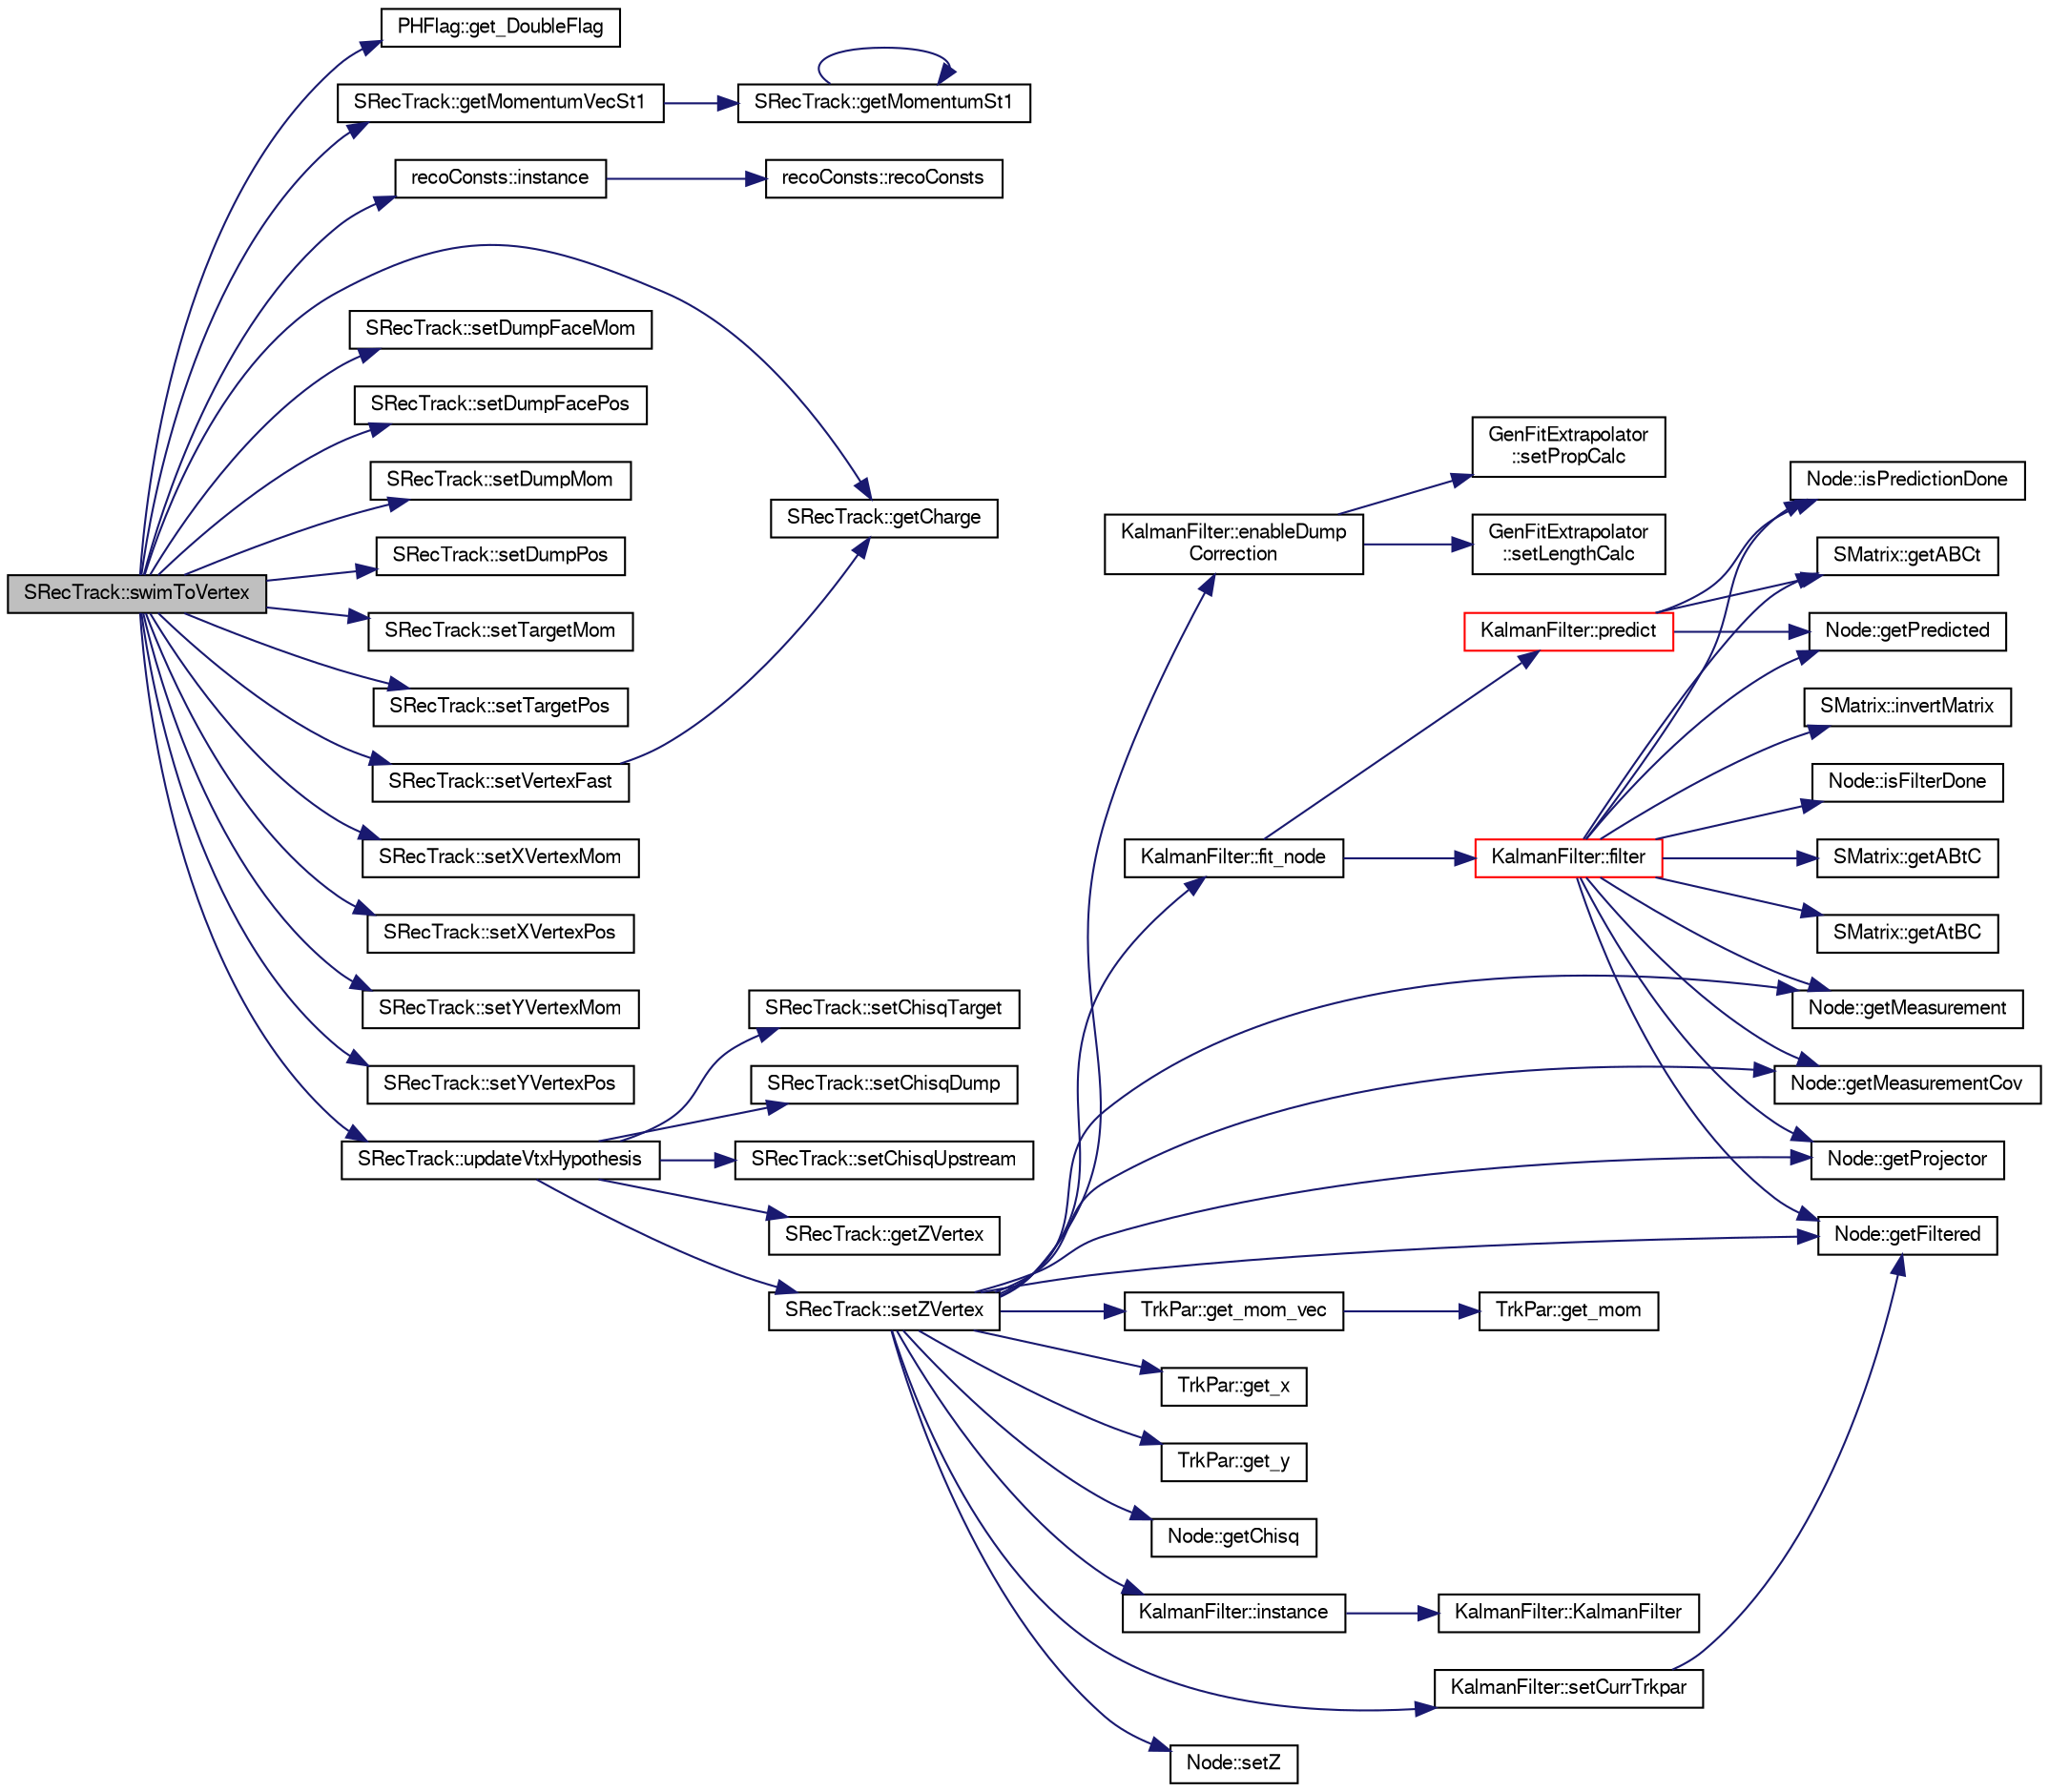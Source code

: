 digraph "SRecTrack::swimToVertex"
{
  bgcolor="transparent";
  edge [fontname="FreeSans",fontsize="10",labelfontname="FreeSans",labelfontsize="10"];
  node [fontname="FreeSans",fontsize="10",shape=record];
  rankdir="LR";
  Node1 [label="SRecTrack::swimToVertex",height=0.2,width=0.4,color="black", fillcolor="grey75", style="filled" fontcolor="black"];
  Node1 -> Node2 [color="midnightblue",fontsize="10",style="solid",fontname="FreeSans"];
  Node2 [label="PHFlag::get_DoubleFlag",height=0.2,width=0.4,color="black",URL="$d1/da8/classPHFlag.html#afa50d9e51a9e09d77201a9816d414dba"];
  Node1 -> Node3 [color="midnightblue",fontsize="10",style="solid",fontname="FreeSans"];
  Node3 [label="SRecTrack::getCharge",height=0.2,width=0.4,color="black",URL="$d6/db1/classSRecTrack.html#adaa99bd36a3a352621c57aaa0a7b09f5",tooltip="Gets. "];
  Node1 -> Node4 [color="midnightblue",fontsize="10",style="solid",fontname="FreeSans"];
  Node4 [label="SRecTrack::getMomentumVecSt1",height=0.2,width=0.4,color="black",URL="$d6/db1/classSRecTrack.html#a2a007d7332133ca35e214ff4daf823fc"];
  Node4 -> Node5 [color="midnightblue",fontsize="10",style="solid",fontname="FreeSans"];
  Node5 [label="SRecTrack::getMomentumSt1",height=0.2,width=0.4,color="black",URL="$d6/db1/classSRecTrack.html#afa3ff6014155b5e5c09f6be4f4ae1fe9"];
  Node5 -> Node5 [color="midnightblue",fontsize="10",style="solid",fontname="FreeSans"];
  Node1 -> Node6 [color="midnightblue",fontsize="10",style="solid",fontname="FreeSans"];
  Node6 [label="recoConsts::instance",height=0.2,width=0.4,color="black",URL="$d8/d14/classrecoConsts.html#ae69a5c29a7199ba16d0e537158618802"];
  Node6 -> Node7 [color="midnightblue",fontsize="10",style="solid",fontname="FreeSans"];
  Node7 [label="recoConsts::recoConsts",height=0.2,width=0.4,color="black",URL="$d8/d14/classrecoConsts.html#ae882d6adc62f783ec78114fe3dee3c24"];
  Node1 -> Node8 [color="midnightblue",fontsize="10",style="solid",fontname="FreeSans"];
  Node8 [label="SRecTrack::setDumpFaceMom",height=0.2,width=0.4,color="black",URL="$d6/db1/classSRecTrack.html#a97f14d4d94109188610b2578e497e9d0"];
  Node1 -> Node9 [color="midnightblue",fontsize="10",style="solid",fontname="FreeSans"];
  Node9 [label="SRecTrack::setDumpFacePos",height=0.2,width=0.4,color="black",URL="$d6/db1/classSRecTrack.html#adb92afda44b4b222f194d0d461b34ca6"];
  Node1 -> Node10 [color="midnightblue",fontsize="10",style="solid",fontname="FreeSans"];
  Node10 [label="SRecTrack::setDumpMom",height=0.2,width=0.4,color="black",URL="$d6/db1/classSRecTrack.html#ac336617813707b6688244e9f4c549e70"];
  Node1 -> Node11 [color="midnightblue",fontsize="10",style="solid",fontname="FreeSans"];
  Node11 [label="SRecTrack::setDumpPos",height=0.2,width=0.4,color="black",URL="$d6/db1/classSRecTrack.html#a4046b82d7e69487ed949c2090431c5d2"];
  Node1 -> Node12 [color="midnightblue",fontsize="10",style="solid",fontname="FreeSans"];
  Node12 [label="SRecTrack::setTargetMom",height=0.2,width=0.4,color="black",URL="$d6/db1/classSRecTrack.html#ab07b075a7238d76066d921f0bc658e3d"];
  Node1 -> Node13 [color="midnightblue",fontsize="10",style="solid",fontname="FreeSans"];
  Node13 [label="SRecTrack::setTargetPos",height=0.2,width=0.4,color="black",URL="$d6/db1/classSRecTrack.html#a4a471eac65004372029ddc641798cae1"];
  Node1 -> Node14 [color="midnightblue",fontsize="10",style="solid",fontname="FreeSans"];
  Node14 [label="SRecTrack::setVertexFast",height=0.2,width=0.4,color="black",URL="$d6/db1/classSRecTrack.html#aee4c662216abc8bcb4fb88ea0daf9a0c",tooltip="Plain setting, no KF-related stuff. "];
  Node14 -> Node3 [color="midnightblue",fontsize="10",style="solid",fontname="FreeSans"];
  Node1 -> Node15 [color="midnightblue",fontsize="10",style="solid",fontname="FreeSans"];
  Node15 [label="SRecTrack::setXVertexMom",height=0.2,width=0.4,color="black",URL="$d6/db1/classSRecTrack.html#aa6357dde3dff61b51194ba1a94157171"];
  Node1 -> Node16 [color="midnightblue",fontsize="10",style="solid",fontname="FreeSans"];
  Node16 [label="SRecTrack::setXVertexPos",height=0.2,width=0.4,color="black",URL="$d6/db1/classSRecTrack.html#a7233ece37574bb58366394285995b6f6"];
  Node1 -> Node17 [color="midnightblue",fontsize="10",style="solid",fontname="FreeSans"];
  Node17 [label="SRecTrack::setYVertexMom",height=0.2,width=0.4,color="black",URL="$d6/db1/classSRecTrack.html#a7852144ea3c5017d59948a606a7c6bf3"];
  Node1 -> Node18 [color="midnightblue",fontsize="10",style="solid",fontname="FreeSans"];
  Node18 [label="SRecTrack::setYVertexPos",height=0.2,width=0.4,color="black",URL="$d6/db1/classSRecTrack.html#a61fc423625b343f12a6cb46d3cf5b879"];
  Node1 -> Node19 [color="midnightblue",fontsize="10",style="solid",fontname="FreeSans"];
  Node19 [label="SRecTrack::updateVtxHypothesis",height=0.2,width=0.4,color="black",URL="$d6/db1/classSRecTrack.html#ad6b6be2adfcd60d2442306cda12cdc0c"];
  Node19 -> Node20 [color="midnightblue",fontsize="10",style="solid",fontname="FreeSans"];
  Node20 [label="SRecTrack::setZVertex",height=0.2,width=0.4,color="black",URL="$d6/db1/classSRecTrack.html#a4e6933a5892c3e5fd593046ac3ee94a5"];
  Node20 -> Node21 [color="midnightblue",fontsize="10",style="solid",fontname="FreeSans"];
  Node21 [label="KalmanFilter::enableDump\lCorrection",height=0.2,width=0.4,color="black",URL="$d6/d2a/classKalmanFilter.html#aa8071f1a779f51acd7790c731ec9fca2",tooltip="Enable the dump mode: stop calc prop matrix, start calc travel length. "];
  Node21 -> Node22 [color="midnightblue",fontsize="10",style="solid",fontname="FreeSans"];
  Node22 [label="GenFitExtrapolator\l::setLengthCalc",height=0.2,width=0.4,color="black",URL="$d1/d3d/classGenFitExtrapolator.html#acac6549d516c6784082967ffed07b848"];
  Node21 -> Node23 [color="midnightblue",fontsize="10",style="solid",fontname="FreeSans"];
  Node23 [label="GenFitExtrapolator\l::setPropCalc",height=0.2,width=0.4,color="black",URL="$d1/d3d/classGenFitExtrapolator.html#a39eec48c004525ea9b2ac216b85507ab",tooltip="External control of modes. "];
  Node20 -> Node24 [color="midnightblue",fontsize="10",style="solid",fontname="FreeSans"];
  Node24 [label="KalmanFilter::fit_node",height=0.2,width=0.4,color="black",URL="$d6/d2a/classKalmanFilter.html#a9c77cbaf604c1adc5e0e12ef3463d37c",tooltip="Fit one node. "];
  Node24 -> Node25 [color="midnightblue",fontsize="10",style="solid",fontname="FreeSans"];
  Node25 [label="KalmanFilter::filter",height=0.2,width=0.4,color="red",URL="$d6/d2a/classKalmanFilter.html#a06b2c6aa660f89c5f30e164b0a29512c"];
  Node25 -> Node26 [color="midnightblue",fontsize="10",style="solid",fontname="FreeSans"];
  Node26 [label="SMatrix::getABCt",height=0.2,width=0.4,color="black",URL="$d9/db7/classSMatrix.html#a5b825aefb91608b827fbb652501eaecc"];
  Node25 -> Node27 [color="midnightblue",fontsize="10",style="solid",fontname="FreeSans"];
  Node27 [label="SMatrix::getABtC",height=0.2,width=0.4,color="black",URL="$d9/db7/classSMatrix.html#a03a7887eb40e088b798124c6cc6fe526"];
  Node25 -> Node28 [color="midnightblue",fontsize="10",style="solid",fontname="FreeSans"];
  Node28 [label="SMatrix::getAtBC",height=0.2,width=0.4,color="black",URL="$d9/db7/classSMatrix.html#a92895b3c0152de2335f0c60b6ccdc60e"];
  Node25 -> Node29 [color="midnightblue",fontsize="10",style="solid",fontname="FreeSans"];
  Node29 [label="Node::getFiltered",height=0.2,width=0.4,color="black",URL="$df/dd0/classNode.html#ab483dc1ccfa5a0dc9ba876ee9a2134c9"];
  Node25 -> Node30 [color="midnightblue",fontsize="10",style="solid",fontname="FreeSans"];
  Node30 [label="Node::getMeasurement",height=0.2,width=0.4,color="black",URL="$df/dd0/classNode.html#a4e6f7c1350b1445ca9b9221cb709dbcb"];
  Node25 -> Node31 [color="midnightblue",fontsize="10",style="solid",fontname="FreeSans"];
  Node31 [label="Node::getMeasurementCov",height=0.2,width=0.4,color="black",URL="$df/dd0/classNode.html#aba6dd9d4c392f430d1c93d4af381dbaa"];
  Node25 -> Node32 [color="midnightblue",fontsize="10",style="solid",fontname="FreeSans"];
  Node32 [label="Node::getPredicted",height=0.2,width=0.4,color="black",URL="$df/dd0/classNode.html#a49001f3ff76ccd0091837d333f8698f8",tooltip="Gets. "];
  Node25 -> Node33 [color="midnightblue",fontsize="10",style="solid",fontname="FreeSans"];
  Node33 [label="Node::getProjector",height=0.2,width=0.4,color="black",URL="$df/dd0/classNode.html#ab276ce7246c8434b058236346dc121fd"];
  Node25 -> Node34 [color="midnightblue",fontsize="10",style="solid",fontname="FreeSans"];
  Node34 [label="SMatrix::invertMatrix",height=0.2,width=0.4,color="black",URL="$d9/db7/classSMatrix.html#ac07d7810681bd4683b433c29187d7a5a"];
  Node25 -> Node35 [color="midnightblue",fontsize="10",style="solid",fontname="FreeSans"];
  Node35 [label="Node::isFilterDone",height=0.2,width=0.4,color="black",URL="$df/dd0/classNode.html#a35fb6b17a2553e4ff684f9cbd1e9a72c"];
  Node25 -> Node36 [color="midnightblue",fontsize="10",style="solid",fontname="FreeSans"];
  Node36 [label="Node::isPredictionDone",height=0.2,width=0.4,color="black",URL="$df/dd0/classNode.html#a85c7247d8b700b6e836479d7666467e4"];
  Node24 -> Node37 [color="midnightblue",fontsize="10",style="solid",fontname="FreeSans"];
  Node37 [label="KalmanFilter::predict",height=0.2,width=0.4,color="red",URL="$d6/d2a/classKalmanFilter.html#adfaf7ddeefb43919df6aee3f1e2638ae",tooltip="Kalman filter steps. "];
  Node37 -> Node26 [color="midnightblue",fontsize="10",style="solid",fontname="FreeSans"];
  Node37 -> Node32 [color="midnightblue",fontsize="10",style="solid",fontname="FreeSans"];
  Node37 -> Node36 [color="midnightblue",fontsize="10",style="solid",fontname="FreeSans"];
  Node20 -> Node38 [color="midnightblue",fontsize="10",style="solid",fontname="FreeSans"];
  Node38 [label="TrkPar::get_mom_vec",height=0.2,width=0.4,color="black",URL="$d2/d70/classTrkPar.html#a144f65eec516de2add02c90211eb655c"];
  Node38 -> Node39 [color="midnightblue",fontsize="10",style="solid",fontname="FreeSans"];
  Node39 [label="TrkPar::get_mom",height=0.2,width=0.4,color="black",URL="$d2/d70/classTrkPar.html#a98db9ac6051888eb9bbcb224cca2bcf5"];
  Node20 -> Node40 [color="midnightblue",fontsize="10",style="solid",fontname="FreeSans"];
  Node40 [label="TrkPar::get_x",height=0.2,width=0.4,color="black",URL="$d2/d70/classTrkPar.html#af6c71e40d32ee559292d927b271b2b7a"];
  Node20 -> Node41 [color="midnightblue",fontsize="10",style="solid",fontname="FreeSans"];
  Node41 [label="TrkPar::get_y",height=0.2,width=0.4,color="black",URL="$d2/d70/classTrkPar.html#a04101dd3ba83b7ebba771126f22a22c6"];
  Node20 -> Node42 [color="midnightblue",fontsize="10",style="solid",fontname="FreeSans"];
  Node42 [label="Node::getChisq",height=0.2,width=0.4,color="black",URL="$df/dd0/classNode.html#a47f85a076ff52d02b1bf5327348ad8dd"];
  Node20 -> Node29 [color="midnightblue",fontsize="10",style="solid",fontname="FreeSans"];
  Node20 -> Node30 [color="midnightblue",fontsize="10",style="solid",fontname="FreeSans"];
  Node20 -> Node31 [color="midnightblue",fontsize="10",style="solid",fontname="FreeSans"];
  Node20 -> Node33 [color="midnightblue",fontsize="10",style="solid",fontname="FreeSans"];
  Node20 -> Node43 [color="midnightblue",fontsize="10",style="solid",fontname="FreeSans"];
  Node43 [label="KalmanFilter::instance",height=0.2,width=0.4,color="black",URL="$d6/d2a/classKalmanFilter.html#a6f0a34958ea81f4f3843ad3c03bfa366",tooltip="singlton instance "];
  Node43 -> Node44 [color="midnightblue",fontsize="10",style="solid",fontname="FreeSans"];
  Node44 [label="KalmanFilter::KalmanFilter",height=0.2,width=0.4,color="black",URL="$d6/d2a/classKalmanFilter.html#ae44df2d206d9c7a7083b1a0313f20a73",tooltip="Real constructor. "];
  Node20 -> Node45 [color="midnightblue",fontsize="10",style="solid",fontname="FreeSans"];
  Node45 [label="KalmanFilter::setCurrTrkpar",height=0.2,width=0.4,color="black",URL="$d6/d2a/classKalmanFilter.html#a8d8429d9087367301473581d099091f6",tooltip="set the current track parameter using the current node "];
  Node45 -> Node29 [color="midnightblue",fontsize="10",style="solid",fontname="FreeSans"];
  Node20 -> Node46 [color="midnightblue",fontsize="10",style="solid",fontname="FreeSans"];
  Node46 [label="Node::setZ",height=0.2,width=0.4,color="black",URL="$df/dd0/classNode.html#a3e34b0104817584060e987797eb5d18c"];
  Node19 -> Node47 [color="midnightblue",fontsize="10",style="solid",fontname="FreeSans"];
  Node47 [label="SRecTrack::setChisqTarget",height=0.2,width=0.4,color="black",URL="$d6/db1/classSRecTrack.html#a6babb2f9c10d3c28375433436388c480"];
  Node19 -> Node48 [color="midnightblue",fontsize="10",style="solid",fontname="FreeSans"];
  Node48 [label="SRecTrack::setChisqDump",height=0.2,width=0.4,color="black",URL="$d6/db1/classSRecTrack.html#a35297e447abfcbb0167c8575f5b2186f"];
  Node19 -> Node49 [color="midnightblue",fontsize="10",style="solid",fontname="FreeSans"];
  Node49 [label="SRecTrack::setChisqUpstream",height=0.2,width=0.4,color="black",URL="$d6/db1/classSRecTrack.html#ab71cddfabc804a6e29489e2cbdc370d3"];
  Node19 -> Node50 [color="midnightblue",fontsize="10",style="solid",fontname="FreeSans"];
  Node50 [label="SRecTrack::getZVertex",height=0.2,width=0.4,color="black",URL="$d6/db1/classSRecTrack.html#aa8d156f11061e9f05cfbf8f2f9dd79b3"];
}
